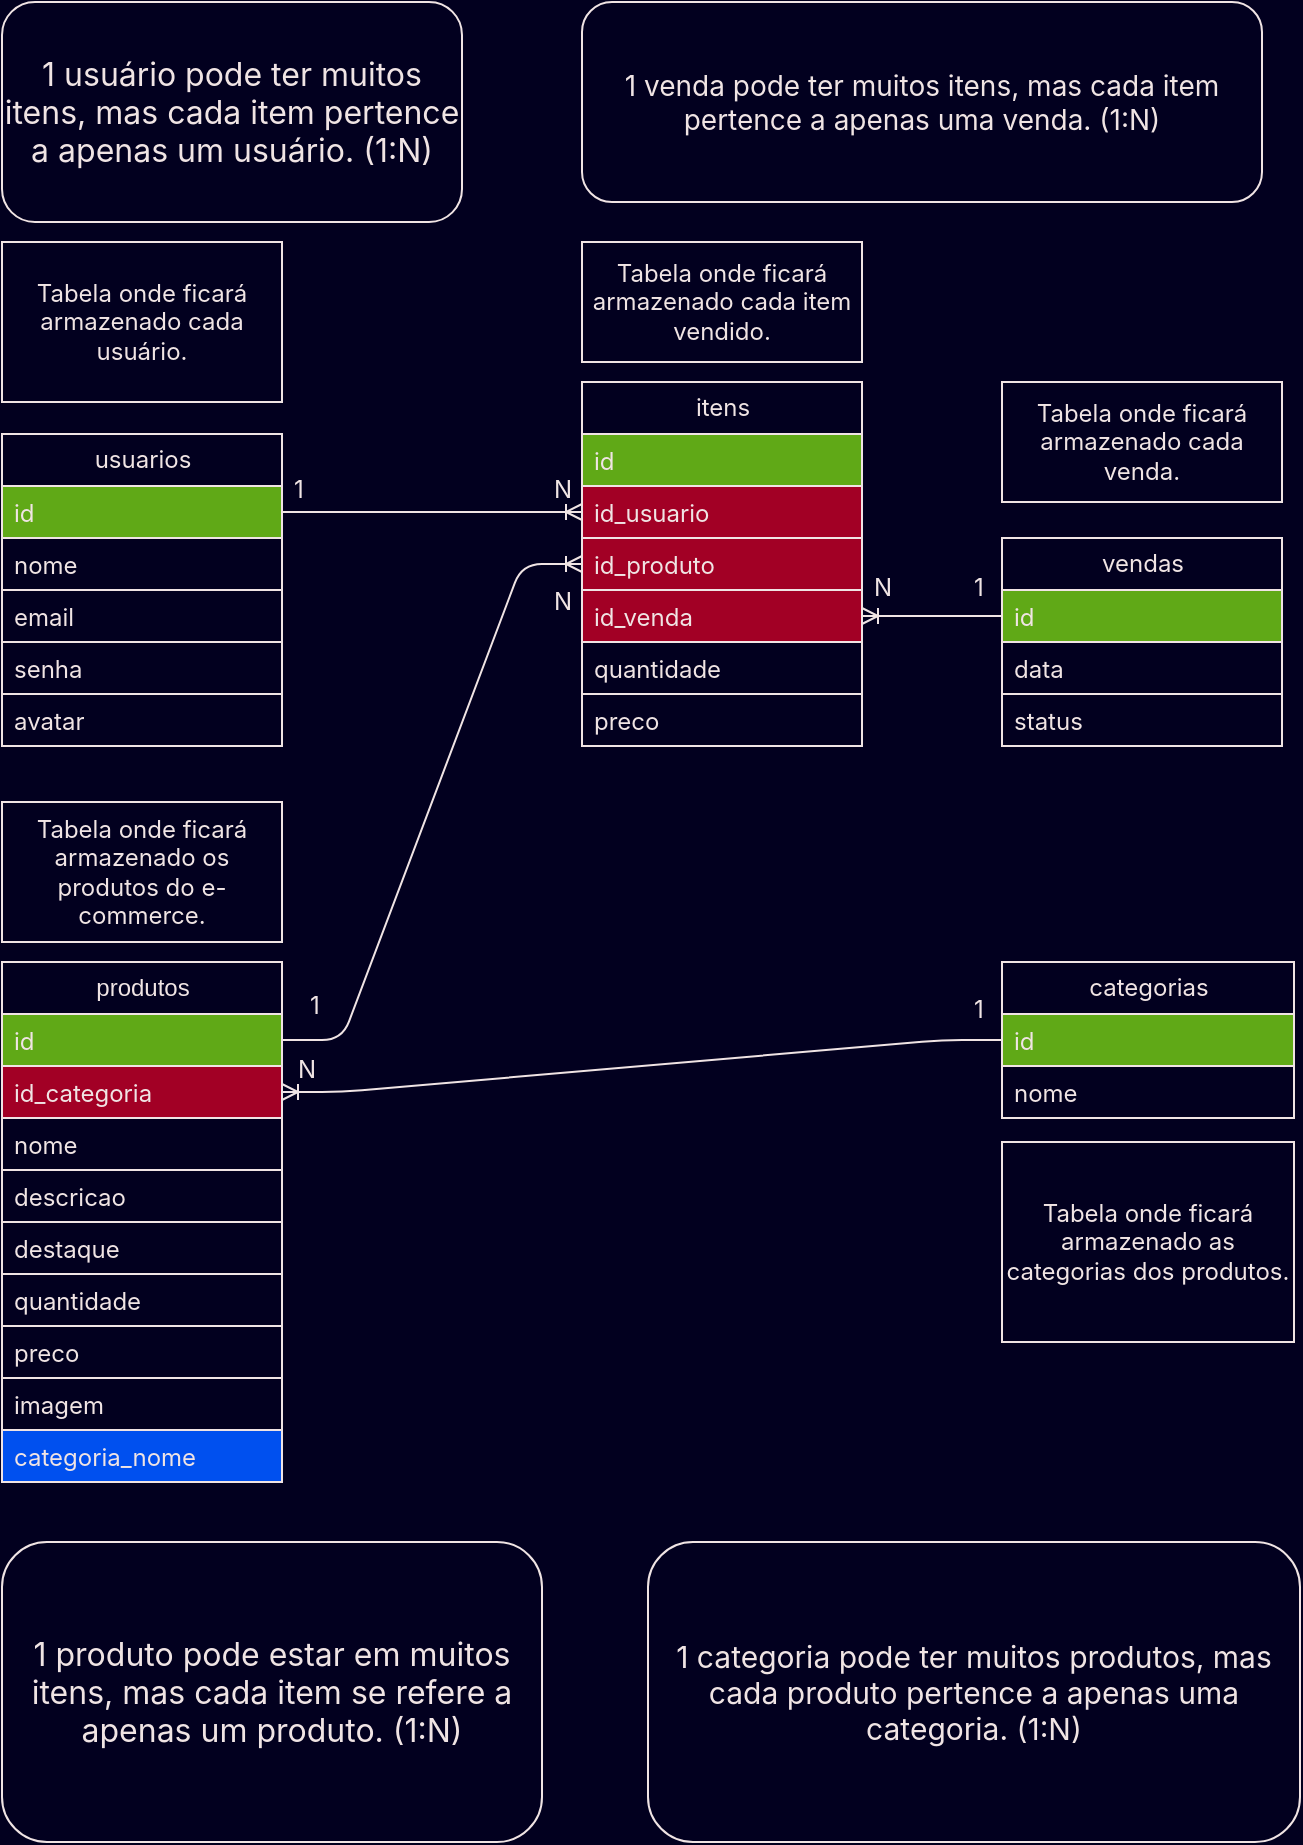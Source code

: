 <mxfile>
    <diagram id="yR2-OcUoatEIjlm9y9eu" name="Página-1">
        <mxGraphModel dx="1130" dy="747" grid="0" gridSize="10" guides="1" tooltips="1" connect="1" arrows="1" fold="1" page="1" pageScale="1" pageWidth="827" pageHeight="1169" background="#02001F" math="0" shadow="0">
            <root>
                <mxCell id="0"/>
                <mxCell id="1" parent="0"/>
                <mxCell id="18" value="usuarios" style="swimlane;fontStyle=0;childLayout=stackLayout;horizontal=1;startSize=26;fillColor=none;horizontalStack=0;resizeParent=1;resizeParentMax=0;resizeLast=0;collapsible=1;marginBottom=0;html=1;fontFamily=Inter;fontSource=https%3A%2F%2Ffonts.googleapis.com%2Fcss%3Ffamily%3DInter;fontColor=#F0E4E4;strokeColor=#F0E4E4;" parent="1" vertex="1">
                    <mxGeometry x="89" y="341" width="140" height="156" as="geometry"/>
                </mxCell>
                <mxCell id="19" value="id" style="text;strokeColor=#F0E4E4;fillColor=#60a917;align=left;verticalAlign=top;spacingLeft=4;spacingRight=4;overflow=hidden;rotatable=0;points=[[0,0.5],[1,0.5]];portConstraint=eastwest;whiteSpace=wrap;html=1;fontColor=#F0E4E4;fontFamily=Inter;fontSource=https%3A%2F%2Ffonts.googleapis.com%2Fcss%3Ffamily%3DInter;" parent="18" vertex="1">
                    <mxGeometry y="26" width="140" height="26" as="geometry"/>
                </mxCell>
                <mxCell id="20" value="nome" style="text;strokeColor=#F0E4E4;fillColor=none;align=left;verticalAlign=top;spacingLeft=4;spacingRight=4;overflow=hidden;rotatable=0;points=[[0,0.5],[1,0.5]];portConstraint=eastwest;whiteSpace=wrap;html=1;fontFamily=Inter;fontSource=https%3A%2F%2Ffonts.googleapis.com%2Fcss%3Ffamily%3DInter;fontColor=#F0E4E4;" parent="18" vertex="1">
                    <mxGeometry y="52" width="140" height="26" as="geometry"/>
                </mxCell>
                <mxCell id="21" value="email" style="text;strokeColor=#F0E4E4;fillColor=none;align=left;verticalAlign=top;spacingLeft=4;spacingRight=4;overflow=hidden;rotatable=0;points=[[0,0.5],[1,0.5]];portConstraint=eastwest;whiteSpace=wrap;html=1;fontFamily=Inter;fontSource=https%3A%2F%2Ffonts.googleapis.com%2Fcss%3Ffamily%3DInter;fontColor=#F0E4E4;" parent="18" vertex="1">
                    <mxGeometry y="78" width="140" height="26" as="geometry"/>
                </mxCell>
                <mxCell id="22" value="senha" style="text;strokeColor=#F0E4E4;fillColor=none;align=left;verticalAlign=top;spacingLeft=4;spacingRight=4;overflow=hidden;rotatable=0;points=[[0,0.5],[1,0.5]];portConstraint=eastwest;whiteSpace=wrap;html=1;fontFamily=Inter;fontSource=https%3A%2F%2Ffonts.googleapis.com%2Fcss%3Ffamily%3DInter;fontColor=#F0E4E4;" parent="18" vertex="1">
                    <mxGeometry y="104" width="140" height="26" as="geometry"/>
                </mxCell>
                <mxCell id="52" value="avatar" style="text;strokeColor=#F0E4E4;fillColor=none;align=left;verticalAlign=top;spacingLeft=4;spacingRight=4;overflow=hidden;rotatable=0;points=[[0,0.5],[1,0.5]];portConstraint=eastwest;whiteSpace=wrap;html=1;fontFamily=Inter;fontSource=https%3A%2F%2Ffonts.googleapis.com%2Fcss%3Ffamily%3DInter;fontColor=#F0E4E4;" parent="18" vertex="1">
                    <mxGeometry y="130" width="140" height="26" as="geometry"/>
                </mxCell>
                <mxCell id="23" value="categorias" style="swimlane;fontStyle=0;childLayout=stackLayout;horizontal=1;startSize=26;fillColor=none;horizontalStack=0;resizeParent=1;resizeParentMax=0;resizeLast=0;collapsible=1;marginBottom=0;html=1;fontFamily=Inter;fontSource=https%3A%2F%2Ffonts.googleapis.com%2Fcss%3Ffamily%3DInter;fontColor=#F0E4E4;strokeColor=#F0E4E4;" parent="1" vertex="1">
                    <mxGeometry x="589" y="605" width="146" height="78" as="geometry"/>
                </mxCell>
                <mxCell id="24" value="id" style="text;strokeColor=#F0E4E4;fillColor=#60a917;align=left;verticalAlign=top;spacingLeft=4;spacingRight=4;overflow=hidden;rotatable=0;points=[[0,0.5],[1,0.5]];portConstraint=eastwest;whiteSpace=wrap;html=1;fontColor=#F0E4E4;fontFamily=Inter;fontSource=https%3A%2F%2Ffonts.googleapis.com%2Fcss%3Ffamily%3DInter;" parent="23" vertex="1">
                    <mxGeometry y="26" width="146" height="26" as="geometry"/>
                </mxCell>
                <mxCell id="25" value="nome" style="text;strokeColor=#F0E4E4;fillColor=none;align=left;verticalAlign=top;spacingLeft=4;spacingRight=4;overflow=hidden;rotatable=0;points=[[0,0.5],[1,0.5]];portConstraint=eastwest;whiteSpace=wrap;html=1;fontFamily=Inter;fontSource=https%3A%2F%2Ffonts.googleapis.com%2Fcss%3Ffamily%3DInter;fontColor=#F0E4E4;" parent="23" vertex="1">
                    <mxGeometry y="52" width="146" height="26" as="geometry"/>
                </mxCell>
                <mxCell id="28" value="produtos" style="swimlane;fontStyle=0;childLayout=stackLayout;horizontal=1;startSize=26;fillColor=none;horizontalStack=0;resizeParent=1;resizeParentMax=0;resizeLast=0;collapsible=1;marginBottom=0;html=1;fontColor=#F0E4E4;strokeColor=#F0E4E4;" parent="1" vertex="1">
                    <mxGeometry x="89" y="605" width="140" height="260" as="geometry"/>
                </mxCell>
                <mxCell id="29" value="id" style="text;strokeColor=#F0E4E4;fillColor=#60a917;align=left;verticalAlign=top;spacingLeft=4;spacingRight=4;overflow=hidden;rotatable=0;points=[[0,0.5],[1,0.5]];portConstraint=eastwest;whiteSpace=wrap;html=1;fontColor=#F0E4E4;fontFamily=Inter;fontSource=https%3A%2F%2Ffonts.googleapis.com%2Fcss%3Ffamily%3DInter;" parent="28" vertex="1">
                    <mxGeometry y="26" width="140" height="26" as="geometry"/>
                </mxCell>
                <mxCell id="31" value="id_categoria" style="text;strokeColor=#F0E4E4;fillColor=#a20025;align=left;verticalAlign=top;spacingLeft=4;spacingRight=4;overflow=hidden;rotatable=0;points=[[0,0.5],[1,0.5]];portConstraint=eastwest;whiteSpace=wrap;html=1;fontColor=#F0E4E4;fontFamily=Inter;fontSource=https%3A%2F%2Ffonts.googleapis.com%2Fcss%3Ffamily%3DInter;" parent="28" vertex="1">
                    <mxGeometry y="52" width="140" height="26" as="geometry"/>
                </mxCell>
                <mxCell id="30" value="nome" style="text;strokeColor=#F0E4E4;fillColor=none;align=left;verticalAlign=top;spacingLeft=4;spacingRight=4;overflow=hidden;rotatable=0;points=[[0,0.5],[1,0.5]];portConstraint=eastwest;whiteSpace=wrap;html=1;fontFamily=Inter;fontSource=https%3A%2F%2Ffonts.googleapis.com%2Fcss%3Ffamily%3DInter;fontColor=#F0E4E4;" parent="28" vertex="1">
                    <mxGeometry y="78" width="140" height="26" as="geometry"/>
                </mxCell>
                <mxCell id="54" value="descricao" style="text;strokeColor=#F0E4E4;fillColor=none;align=left;verticalAlign=top;spacingLeft=4;spacingRight=4;overflow=hidden;rotatable=0;points=[[0,0.5],[1,0.5]];portConstraint=eastwest;whiteSpace=wrap;html=1;fontFamily=Inter;fontSource=https%3A%2F%2Ffonts.googleapis.com%2Fcss%3Ffamily%3DInter;fontColor=#F0E4E4;" parent="28" vertex="1">
                    <mxGeometry y="104" width="140" height="26" as="geometry"/>
                </mxCell>
                <mxCell id="56" value="destaque" style="text;strokeColor=#F0E4E4;fillColor=none;align=left;verticalAlign=top;spacingLeft=4;spacingRight=4;overflow=hidden;rotatable=0;points=[[0,0.5],[1,0.5]];portConstraint=eastwest;whiteSpace=wrap;html=1;fontFamily=Inter;fontSource=https%3A%2F%2Ffonts.googleapis.com%2Fcss%3Ffamily%3DInter;fontColor=#F0E4E4;" parent="28" vertex="1">
                    <mxGeometry y="130" width="140" height="26" as="geometry"/>
                </mxCell>
                <mxCell id="32" value="quantidade" style="text;strokeColor=#F0E4E4;fillColor=none;align=left;verticalAlign=top;spacingLeft=4;spacingRight=4;overflow=hidden;rotatable=0;points=[[0,0.5],[1,0.5]];portConstraint=eastwest;whiteSpace=wrap;html=1;fontFamily=Inter;fontSource=https%3A%2F%2Ffonts.googleapis.com%2Fcss%3Ffamily%3DInter;fontColor=#F0E4E4;" parent="28" vertex="1">
                    <mxGeometry y="156" width="140" height="26" as="geometry"/>
                </mxCell>
                <mxCell id="33" value="preco" style="text;strokeColor=#F0E4E4;fillColor=none;align=left;verticalAlign=top;spacingLeft=4;spacingRight=4;overflow=hidden;rotatable=0;points=[[0,0.5],[1,0.5]];portConstraint=eastwest;whiteSpace=wrap;html=1;fontFamily=Inter;fontSource=https%3A%2F%2Ffonts.googleapis.com%2Fcss%3Ffamily%3DInter;fontColor=#F0E4E4;" parent="28" vertex="1">
                    <mxGeometry y="182" width="140" height="26" as="geometry"/>
                </mxCell>
                <mxCell id="34" value="imagem" style="text;strokeColor=#F0E4E4;fillColor=none;align=left;verticalAlign=top;spacingLeft=4;spacingRight=4;overflow=hidden;rotatable=0;points=[[0,0.5],[1,0.5]];portConstraint=eastwest;whiteSpace=wrap;html=1;fontFamily=Inter;fontSource=https%3A%2F%2Ffonts.googleapis.com%2Fcss%3Ffamily%3DInter;fontColor=#F0E4E4;" parent="28" vertex="1">
                    <mxGeometry y="208" width="140" height="26" as="geometry"/>
                </mxCell>
                <mxCell id="57" value="categoria_nome&lt;br&gt;" style="text;strokeColor=#F0E4E4;fillColor=#0050ef;align=left;verticalAlign=top;spacingLeft=4;spacingRight=4;overflow=hidden;rotatable=0;points=[[0,0.5],[1,0.5]];portConstraint=eastwest;whiteSpace=wrap;html=1;fontColor=#F0E4E4;fontFamily=Inter;fontSource=https%3A%2F%2Ffonts.googleapis.com%2Fcss%3Ffamily%3DInter;" parent="28" vertex="1">
                    <mxGeometry y="234" width="140" height="26" as="geometry"/>
                </mxCell>
                <mxCell id="35" value="vendas" style="swimlane;fontStyle=0;childLayout=stackLayout;horizontal=1;startSize=26;fillColor=none;horizontalStack=0;resizeParent=1;resizeParentMax=0;resizeLast=0;collapsible=1;marginBottom=0;html=1;fontFamily=Inter;fontSource=https%3A%2F%2Ffonts.googleapis.com%2Fcss%3Ffamily%3DInter;strokeColor=#F0E4E4;swimlaneLine=1;fontColor=#F0E4E4;" parent="1" vertex="1">
                    <mxGeometry x="589" y="393" width="140" height="104" as="geometry"/>
                </mxCell>
                <mxCell id="36" value="id" style="text;strokeColor=#F0E4E4;fillColor=#60a917;align=left;verticalAlign=top;spacingLeft=4;spacingRight=4;overflow=hidden;rotatable=0;points=[[0,0.5],[1,0.5]];portConstraint=eastwest;whiteSpace=wrap;html=1;fontColor=#F0E4E4;fontFamily=Inter;fontSource=https%3A%2F%2Ffonts.googleapis.com%2Fcss%3Ffamily%3DInter;" parent="35" vertex="1">
                    <mxGeometry y="26" width="140" height="26" as="geometry"/>
                </mxCell>
                <mxCell id="37" value="data" style="text;strokeColor=#F0E4E4;fillColor=none;align=left;verticalAlign=top;spacingLeft=4;spacingRight=4;overflow=hidden;rotatable=0;points=[[0,0.5],[1,0.5]];portConstraint=eastwest;whiteSpace=wrap;html=1;fontFamily=Inter;fontSource=https%3A%2F%2Ffonts.googleapis.com%2Fcss%3Ffamily%3DInter;fontColor=#F0E4E4;" parent="35" vertex="1">
                    <mxGeometry y="52" width="140" height="26" as="geometry"/>
                </mxCell>
                <mxCell id="55" value="status" style="text;strokeColor=#F0E4E4;fillColor=none;align=left;verticalAlign=top;spacingLeft=4;spacingRight=4;overflow=hidden;rotatable=0;points=[[0,0.5],[1,0.5]];portConstraint=eastwest;whiteSpace=wrap;html=1;fontFamily=Inter;fontSource=https%3A%2F%2Ffonts.googleapis.com%2Fcss%3Ffamily%3DInter;fontColor=#F0E4E4;" parent="35" vertex="1">
                    <mxGeometry y="78" width="140" height="26" as="geometry"/>
                </mxCell>
                <mxCell id="38" value="itens" style="swimlane;fontStyle=0;childLayout=stackLayout;horizontal=1;startSize=26;fillColor=none;horizontalStack=0;resizeParent=1;resizeParentMax=0;resizeLast=0;collapsible=1;marginBottom=0;html=1;fontFamily=Inter;fontSource=https%3A%2F%2Ffonts.googleapis.com%2Fcss%3Ffamily%3DInter;fontColor=#F0E4E4;strokeColor=#F0E4E4;" parent="1" vertex="1">
                    <mxGeometry x="379" y="315" width="140" height="182" as="geometry"/>
                </mxCell>
                <mxCell id="39" value="id" style="text;strokeColor=#F0E4E4;fillColor=#60a917;align=left;verticalAlign=top;spacingLeft=4;spacingRight=4;overflow=hidden;rotatable=0;points=[[0,0.5],[1,0.5]];portConstraint=eastwest;whiteSpace=wrap;html=1;fontColor=#F0E4E4;fontFamily=Inter;fontSource=https%3A%2F%2Ffonts.googleapis.com%2Fcss%3Ffamily%3DInter;" parent="38" vertex="1">
                    <mxGeometry y="26" width="140" height="26" as="geometry"/>
                </mxCell>
                <mxCell id="40" value="id_usuario" style="text;strokeColor=#F0E4E4;fillColor=#a20025;align=left;verticalAlign=top;spacingLeft=4;spacingRight=4;overflow=hidden;rotatable=0;points=[[0,0.5],[1,0.5]];portConstraint=eastwest;whiteSpace=wrap;html=1;fontColor=#F0E4E4;fontFamily=Inter;fontSource=https%3A%2F%2Ffonts.googleapis.com%2Fcss%3Ffamily%3DInter;" parent="38" vertex="1">
                    <mxGeometry y="52" width="140" height="26" as="geometry"/>
                </mxCell>
                <mxCell id="41" value="id_produto" style="text;strokeColor=#F0E4E4;fillColor=#a20025;align=left;verticalAlign=top;spacingLeft=4;spacingRight=4;overflow=hidden;rotatable=0;points=[[0,0.5],[1,0.5]];portConstraint=eastwest;whiteSpace=wrap;html=1;fontColor=#F0E4E4;fontFamily=Inter;fontSource=https%3A%2F%2Ffonts.googleapis.com%2Fcss%3Ffamily%3DInter;" parent="38" vertex="1">
                    <mxGeometry y="78" width="140" height="26" as="geometry"/>
                </mxCell>
                <mxCell id="42" value="id_venda" style="text;strokeColor=#F0E4E4;fillColor=#a20025;align=left;verticalAlign=top;spacingLeft=4;spacingRight=4;overflow=hidden;rotatable=0;points=[[0,0.5],[1,0.5]];portConstraint=eastwest;whiteSpace=wrap;html=1;fontColor=#F0E4E4;fontFamily=Inter;fontSource=https%3A%2F%2Ffonts.googleapis.com%2Fcss%3Ffamily%3DInter;" parent="38" vertex="1">
                    <mxGeometry y="104" width="140" height="26" as="geometry"/>
                </mxCell>
                <mxCell id="43" value="quantidade" style="text;strokeColor=#F0E4E4;fillColor=none;align=left;verticalAlign=top;spacingLeft=4;spacingRight=4;overflow=hidden;rotatable=0;points=[[0,0.5],[1,0.5]];portConstraint=eastwest;whiteSpace=wrap;html=1;fontFamily=Inter;fontSource=https%3A%2F%2Ffonts.googleapis.com%2Fcss%3Ffamily%3DInter;fontColor=#F0E4E4;" parent="38" vertex="1">
                    <mxGeometry y="130" width="140" height="26" as="geometry"/>
                </mxCell>
                <mxCell id="44" value="preco" style="text;strokeColor=#F0E4E4;fillColor=none;align=left;verticalAlign=top;spacingLeft=4;spacingRight=4;overflow=hidden;rotatable=0;points=[[0,0.5],[1,0.5]];portConstraint=eastwest;whiteSpace=wrap;html=1;fontFamily=Inter;fontSource=https%3A%2F%2Ffonts.googleapis.com%2Fcss%3Ffamily%3DInter;fontColor=#F0E4E4;" parent="38" vertex="1">
                    <mxGeometry y="156" width="140" height="26" as="geometry"/>
                </mxCell>
                <mxCell id="59" value="Tabela onde ficará armazenado cada venda." style="text;html=1;strokeColor=#F0E4E4;fillColor=none;align=center;verticalAlign=middle;whiteSpace=wrap;rounded=0;fontFamily=Inter;fontSource=https%3A%2F%2Ffonts.googleapis.com%2Fcss%3Ffamily%3DInter;fontColor=#F0E4E4;" parent="1" vertex="1">
                    <mxGeometry x="589" y="315" width="140" height="60" as="geometry"/>
                </mxCell>
                <mxCell id="60" value="Tabela onde ficará armazenado as categorias dos produtos." style="text;html=1;strokeColor=#F0E4E4;fillColor=none;align=center;verticalAlign=middle;whiteSpace=wrap;rounded=0;fontFamily=Inter;fontSource=https%3A%2F%2Ffonts.googleapis.com%2Fcss%3Ffamily%3DInter;fontColor=#F0E4E4;" parent="1" vertex="1">
                    <mxGeometry x="589" y="695" width="146" height="100" as="geometry"/>
                </mxCell>
                <mxCell id="61" value="Tabela onde ficará armazenado cada usuário." style="text;html=1;strokeColor=#F0E4E4;fillColor=none;align=center;verticalAlign=middle;whiteSpace=wrap;rounded=0;fontFamily=Inter;fontSource=https%3A%2F%2Ffonts.googleapis.com%2Fcss%3Ffamily%3DInter;fontColor=#F0E4E4;" parent="1" vertex="1">
                    <mxGeometry x="89" y="245" width="140" height="80" as="geometry"/>
                </mxCell>
                <mxCell id="62" value="Tabela onde ficará armazenado cada item vendido." style="text;html=1;strokeColor=#F0E4E4;fillColor=none;align=center;verticalAlign=middle;whiteSpace=wrap;rounded=0;fontFamily=Inter;fontSource=https%3A%2F%2Ffonts.googleapis.com%2Fcss%3Ffamily%3DInter;fontColor=#F0E4E4;" parent="1" vertex="1">
                    <mxGeometry x="379" y="245" width="140" height="60" as="geometry"/>
                </mxCell>
                <mxCell id="63" value="Tabela onde ficará armazenado os produtos do e-commerce." style="text;html=1;strokeColor=#F0E4E4;fillColor=none;align=center;verticalAlign=middle;whiteSpace=wrap;rounded=0;fontFamily=Inter;fontSource=https%3A%2F%2Ffonts.googleapis.com%2Fcss%3Ffamily%3DInter;fontColor=#F0E4E4;" parent="1" vertex="1">
                    <mxGeometry x="89" y="525" width="140" height="70" as="geometry"/>
                </mxCell>
                <mxCell id="73" value="&lt;span style=&quot;font-size: 16px; text-align: left;&quot;&gt;1 usuário pode ter muitos itens, mas cada item pertence a apenas um usuário. (1:N)&lt;/span&gt;" style="rounded=1;whiteSpace=wrap;html=1;fontFamily=Inter;fontSource=https%3A%2F%2Ffonts.googleapis.com%2Fcss%3Ffamily%3DInter;labelBackgroundColor=none;fontSize=16;labelBorderColor=none;fillStyle=solid;fontColor=#F0E4E4;fillColor=none;strokeColor=#F0E4E4;" parent="1" vertex="1">
                    <mxGeometry x="89" y="125" width="230" height="110" as="geometry"/>
                </mxCell>
                <mxCell id="76" value="&lt;div style=&quot;font-size: 14px;&quot;&gt;&lt;span style=&quot;font-size: 14px;&quot;&gt;1 venda pode ter muitos itens, mas cada item pertence a apenas uma venda. (1:N)&lt;/span&gt;&lt;/div&gt;" style="rounded=1;whiteSpace=wrap;html=1;fontFamily=Inter;fontSource=https%3A%2F%2Ffonts.googleapis.com%2Fcss%3Ffamily%3DInter;labelBackgroundColor=none;fontColor=#F0E4E4;align=center;fontSize=14;strokeColor=#F0E4E4;fillStyle=solid;fillColor=none;" parent="1" vertex="1">
                    <mxGeometry x="379" y="125" width="340" height="100" as="geometry"/>
                </mxCell>
                <mxCell id="77" value="" style="edgeStyle=entityRelationEdgeStyle;fontSize=12;html=1;endArrow=ERoneToMany;fontFamily=Inter;fontSource=https%3A%2F%2Ffonts.googleapis.com%2Fcss%3Ffamily%3DInter;fontColor=#F0E4E4;exitX=1;exitY=0.5;exitDx=0;exitDy=0;strokeColor=#F0E4E4;" parent="1" source="19" target="40" edge="1">
                    <mxGeometry width="100" height="100" relative="1" as="geometry">
                        <mxPoint x="319" y="585" as="sourcePoint"/>
                        <mxPoint x="419" y="485" as="targetPoint"/>
                    </mxGeometry>
                </mxCell>
                <mxCell id="78" value="" style="edgeStyle=entityRelationEdgeStyle;fontSize=12;html=1;endArrow=ERoneToMany;fontFamily=Inter;fontSource=https%3A%2F%2Ffonts.googleapis.com%2Fcss%3Ffamily%3DInter;fontColor=#F0E4E4;exitX=0;exitY=0.5;exitDx=0;exitDy=0;strokeColor=#F0E4E4;" parent="1" source="36" target="42" edge="1">
                    <mxGeometry width="100" height="100" relative="1" as="geometry">
                        <mxPoint x="319" y="465" as="sourcePoint"/>
                        <mxPoint x="419" y="365" as="targetPoint"/>
                    </mxGeometry>
                </mxCell>
                <mxCell id="79" value="&lt;div style=&quot;font-size: 15px;&quot;&gt;&lt;span style=&quot;font-size: 15px;&quot;&gt;1 categoria pode ter muitos produtos, mas cada produto pertence a apenas uma categoria. (1:N)&lt;/span&gt;&lt;br style=&quot;font-size: 15px;&quot;&gt;&lt;/div&gt;" style="rounded=1;whiteSpace=wrap;html=1;fontFamily=Inter;fontSource=https%3A%2F%2Ffonts.googleapis.com%2Fcss%3Ffamily%3DInter;labelBackgroundColor=none;fontColor=#F0E4E4;align=center;fontSize=15;strokeColor=#F0E4E4;fillColor=none;" parent="1" vertex="1">
                    <mxGeometry x="412" y="895" width="326" height="150" as="geometry"/>
                </mxCell>
                <mxCell id="80" value="" style="edgeStyle=entityRelationEdgeStyle;fontSize=12;html=1;endArrow=ERoneToMany;fontFamily=Inter;fontSource=https%3A%2F%2Ffonts.googleapis.com%2Fcss%3Ffamily%3DInter;fontColor=#F0E4E4;strokeColor=#F0E4E4;" parent="1" source="24" target="31" edge="1">
                    <mxGeometry width="100" height="100" relative="1" as="geometry">
                        <mxPoint x="319" y="815" as="sourcePoint"/>
                        <mxPoint x="419" y="715" as="targetPoint"/>
                    </mxGeometry>
                </mxCell>
                <mxCell id="81" value="&lt;div style=&quot;font-size: 16px;&quot;&gt;&lt;span style=&quot;font-size: 16px; text-align: left;&quot;&gt;1 produto pode estar em muitos itens, mas cada item se refere a apenas um produto. (1:N)&lt;/span&gt;&lt;br style=&quot;font-size: 16px;&quot;&gt;&lt;/div&gt;" style="rounded=1;whiteSpace=wrap;html=1;fontFamily=Inter;fontSource=https%3A%2F%2Ffonts.googleapis.com%2Fcss%3Ffamily%3DInter;labelBackgroundColor=none;fontColor=#F0E4E4;align=center;fontSize=16;strokeColor=#F0E4E4;fillColor=none;" parent="1" vertex="1">
                    <mxGeometry x="89" y="895" width="270" height="150" as="geometry"/>
                </mxCell>
                <mxCell id="82" value="" style="edgeStyle=entityRelationEdgeStyle;fontSize=12;html=1;endArrow=ERoneToMany;fontFamily=Inter;fontSource=https%3A%2F%2Ffonts.googleapis.com%2Fcss%3Ffamily%3DInter;fontColor=#F0E4E4;entryX=0;entryY=0.5;entryDx=0;entryDy=0;verticalAlign=middle;strokeColor=#F0E4E4;" parent="1" source="29" target="38" edge="1">
                    <mxGeometry width="100" height="100" relative="1" as="geometry">
                        <mxPoint x="258" y="645" as="sourcePoint"/>
                        <mxPoint x="419" y="595" as="targetPoint"/>
                    </mxGeometry>
                </mxCell>
                <mxCell id="85" value="1" style="text;strokeColor=none;fillColor=none;spacingLeft=4;spacingRight=4;overflow=hidden;rotatable=0;points=[[0,0.5],[1,0.5]];portConstraint=eastwest;fontSize=12;labelBackgroundColor=none;fontFamily=Inter;fontSource=https%3A%2F%2Ffonts.googleapis.com%2Fcss%3Ffamily%3DInter;fontColor=#F0E4E4;" parent="1" vertex="1">
                    <mxGeometry x="569" y="615" width="20" height="30" as="geometry"/>
                </mxCell>
                <mxCell id="87" value="N" style="text;strokeColor=none;fillColor=none;spacingLeft=4;spacingRight=4;overflow=hidden;rotatable=0;points=[[0,0.5],[1,0.5]];portConstraint=eastwest;fontSize=12;labelBackgroundColor=none;fontFamily=Inter;fontSource=https%3A%2F%2Ffonts.googleapis.com%2Fcss%3Ffamily%3DInter;fontColor=#F0E4E4;" parent="1" vertex="1">
                    <mxGeometry x="231" y="645" width="20" height="30" as="geometry"/>
                </mxCell>
                <mxCell id="88" value="1" style="text;strokeColor=none;fillColor=none;spacingLeft=4;spacingRight=4;overflow=hidden;rotatable=0;points=[[0,0.5],[1,0.5]];portConstraint=eastwest;fontSize=12;labelBackgroundColor=none;fontFamily=Inter;fontSource=https%3A%2F%2Ffonts.googleapis.com%2Fcss%3Ffamily%3DInter;fontColor=#F0E4E4;" parent="1" vertex="1">
                    <mxGeometry x="237" y="613" width="20" height="30" as="geometry"/>
                </mxCell>
                <mxCell id="89" value="1" style="text;strokeColor=none;fillColor=none;spacingLeft=4;spacingRight=4;overflow=hidden;rotatable=0;points=[[0,0.5],[1,0.5]];portConstraint=eastwest;fontSize=12;labelBackgroundColor=none;fontFamily=Inter;fontSource=https%3A%2F%2Ffonts.googleapis.com%2Fcss%3Ffamily%3DInter;fontColor=#F0E4E4;" parent="1" vertex="1">
                    <mxGeometry x="229" y="355" width="20" height="30" as="geometry"/>
                </mxCell>
                <mxCell id="90" value="N" style="text;strokeColor=none;fillColor=none;spacingLeft=4;spacingRight=4;overflow=hidden;rotatable=0;points=[[0,0.5],[1,0.5]];portConstraint=eastwest;fontSize=12;labelBackgroundColor=none;fontFamily=Inter;fontSource=https%3A%2F%2Ffonts.googleapis.com%2Fcss%3Ffamily%3DInter;fontColor=#F0E4E4;" parent="1" vertex="1">
                    <mxGeometry x="359" y="355" width="20" height="30" as="geometry"/>
                </mxCell>
                <mxCell id="91" value="N" style="text;strokeColor=none;fillColor=none;spacingLeft=4;spacingRight=4;overflow=hidden;rotatable=0;points=[[0,0.5],[1,0.5]];portConstraint=eastwest;fontSize=12;labelBackgroundColor=none;fontFamily=Inter;fontSource=https%3A%2F%2Ffonts.googleapis.com%2Fcss%3Ffamily%3DInter;fontColor=#F0E4E4;" parent="1" vertex="1">
                    <mxGeometry x="519" y="404" width="20" height="30" as="geometry"/>
                </mxCell>
                <mxCell id="92" value="1" style="text;strokeColor=none;fillColor=none;spacingLeft=4;spacingRight=4;overflow=hidden;rotatable=0;points=[[0,0.5],[1,0.5]];portConstraint=eastwest;fontSize=12;labelBackgroundColor=none;fontFamily=Inter;fontSource=https%3A%2F%2Ffonts.googleapis.com%2Fcss%3Ffamily%3DInter;fontColor=#F0E4E4;" parent="1" vertex="1">
                    <mxGeometry x="569" y="404" width="20" height="30" as="geometry"/>
                </mxCell>
                <mxCell id="93" value="N" style="text;strokeColor=none;fillColor=none;spacingLeft=4;spacingRight=4;overflow=hidden;rotatable=0;points=[[0,0.5],[1,0.5]];portConstraint=eastwest;fontSize=12;labelBackgroundColor=none;fontFamily=Inter;fontSource=https%3A%2F%2Ffonts.googleapis.com%2Fcss%3Ffamily%3DInter;fontColor=#F0E4E4;" parent="1" vertex="1">
                    <mxGeometry x="359" y="411" width="20" height="30" as="geometry"/>
                </mxCell>
            </root>
        </mxGraphModel>
    </diagram>
</mxfile>